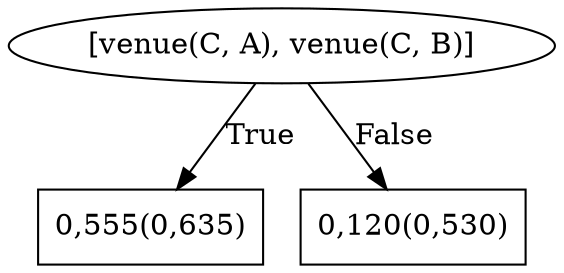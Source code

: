 digraph G{ 
1[label = "[venue(C, A), venue(C, B)]"];
1 -> 2[label="True"];
1 -> 3[label="False"];
2[shape = box,label = "0,555(0,635)"];
3[shape = box,label = "0,120(0,530)"];
}

